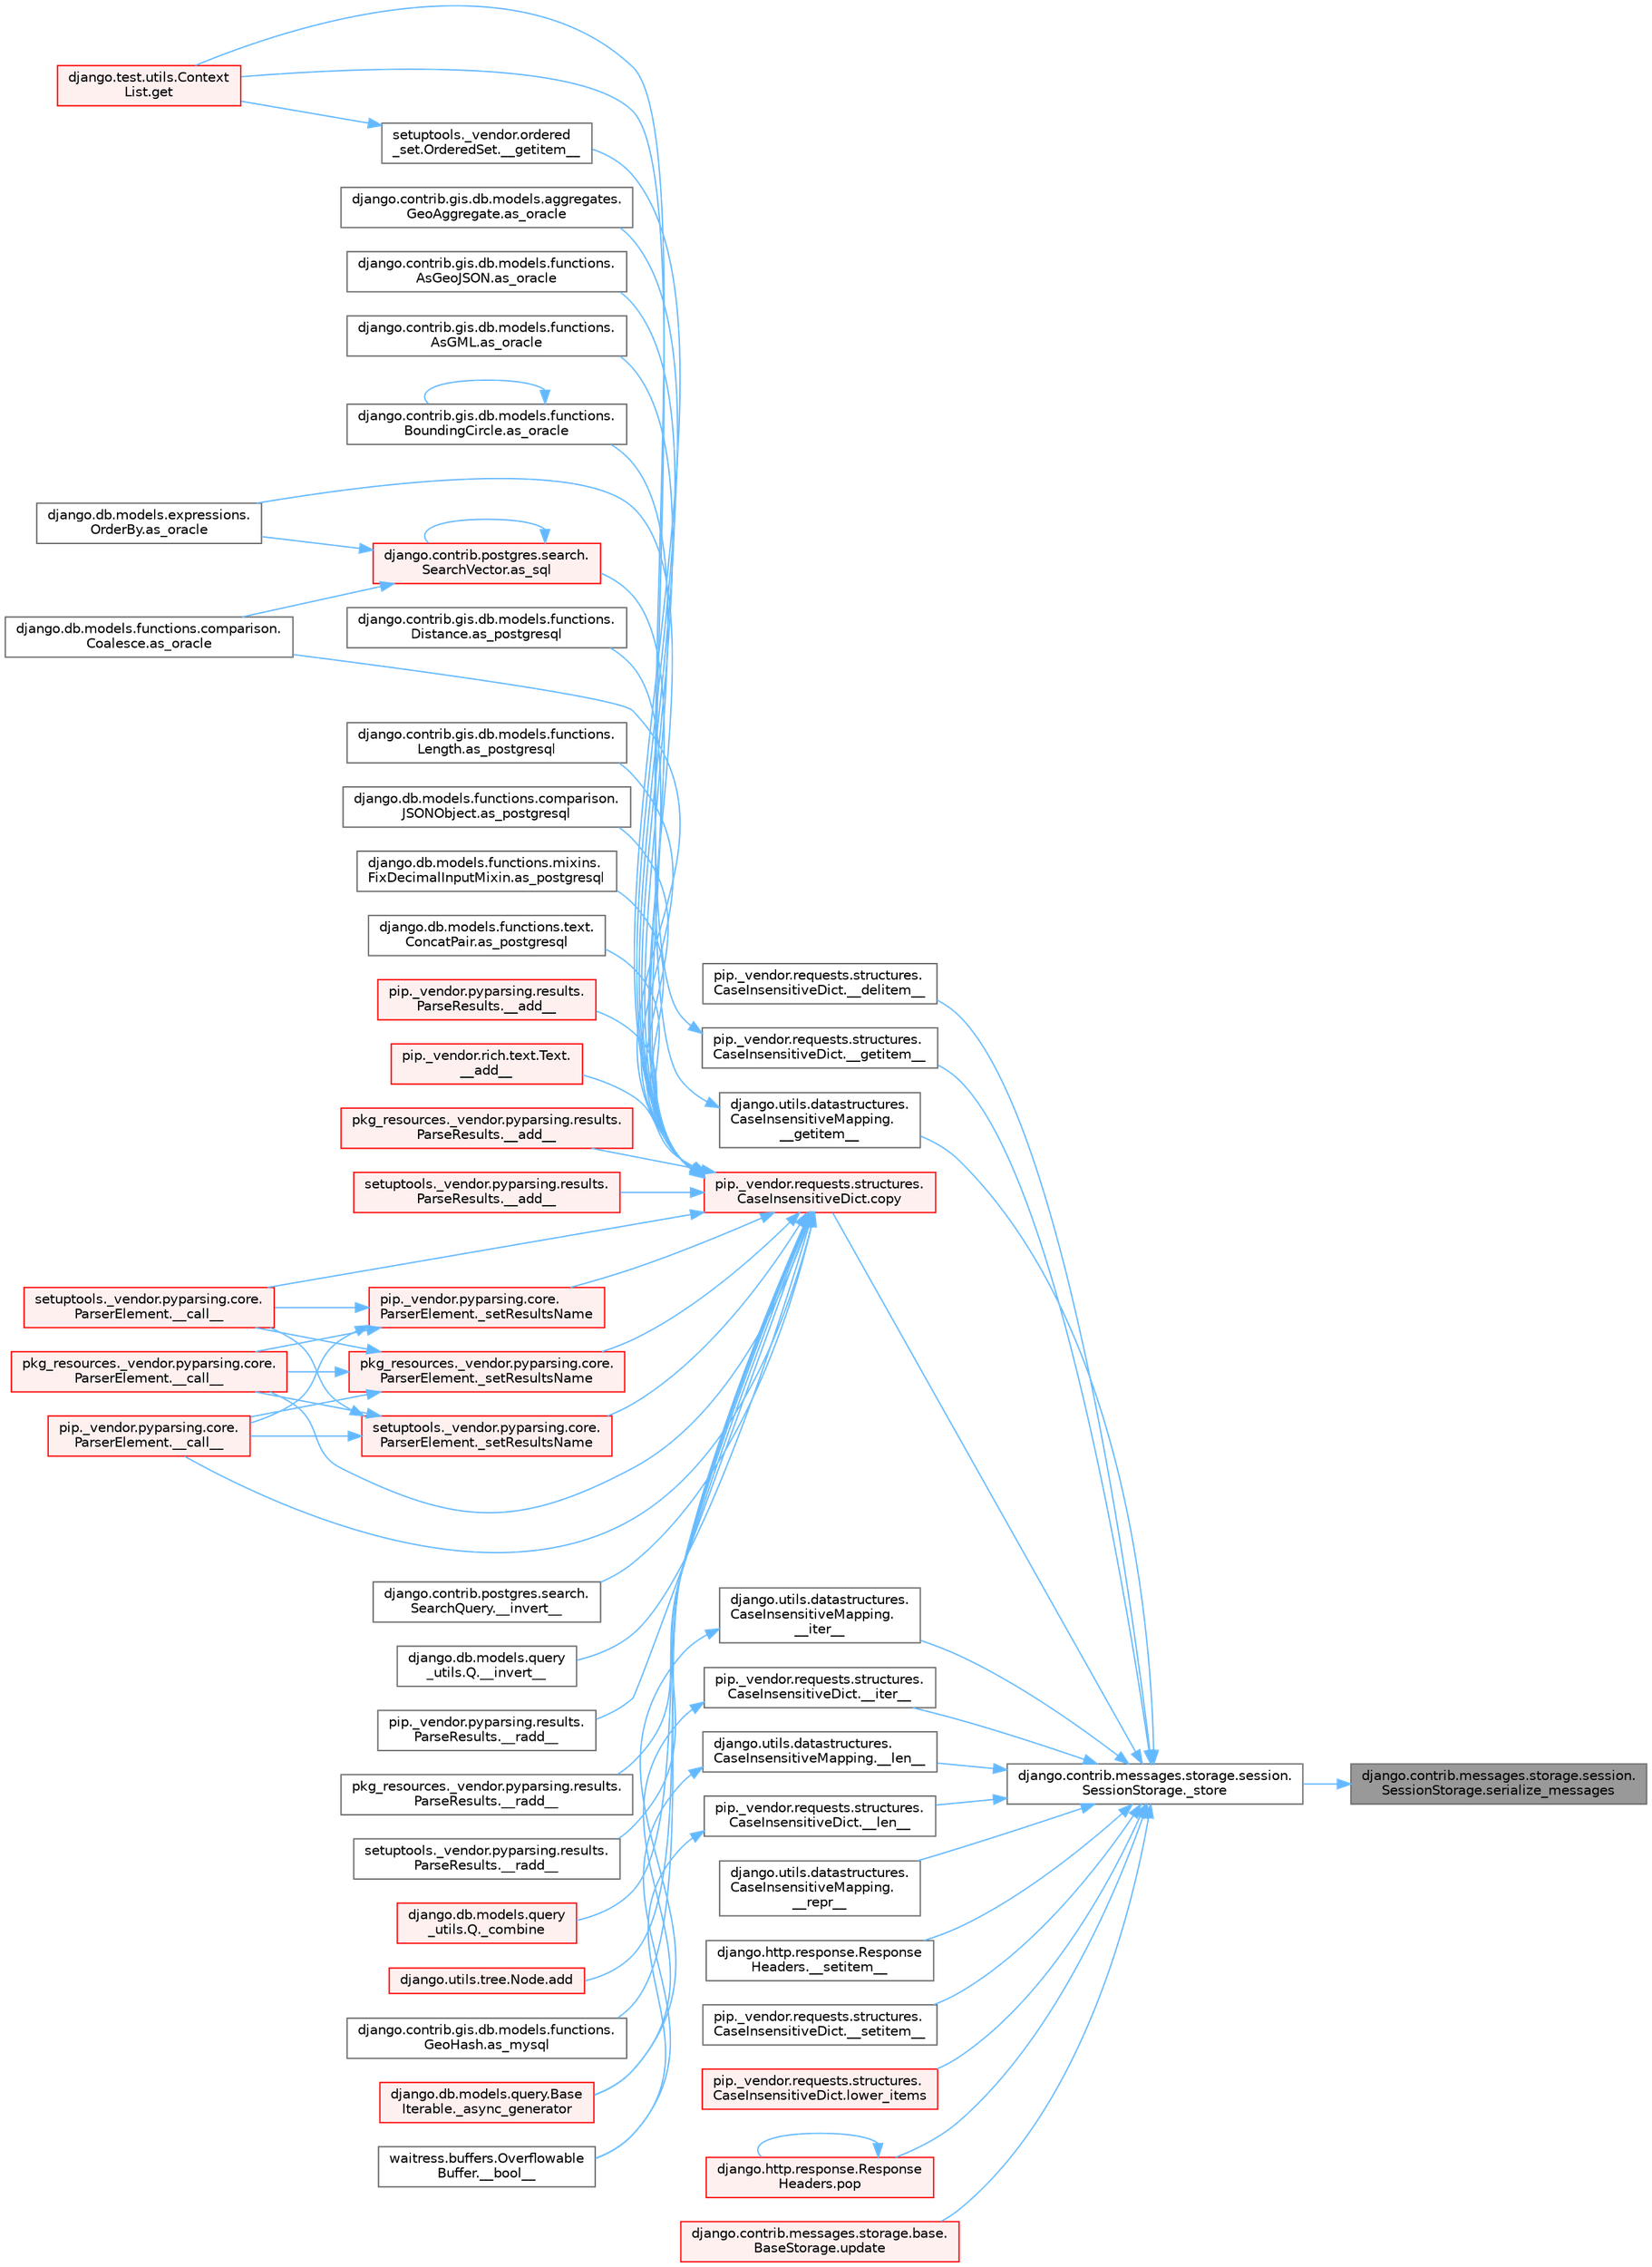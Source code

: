 digraph "django.contrib.messages.storage.session.SessionStorage.serialize_messages"
{
 // LATEX_PDF_SIZE
  bgcolor="transparent";
  edge [fontname=Helvetica,fontsize=10,labelfontname=Helvetica,labelfontsize=10];
  node [fontname=Helvetica,fontsize=10,shape=box,height=0.2,width=0.4];
  rankdir="RL";
  Node1 [id="Node000001",label="django.contrib.messages.storage.session.\lSessionStorage.serialize_messages",height=0.2,width=0.4,color="gray40", fillcolor="grey60", style="filled", fontcolor="black",tooltip=" "];
  Node1 -> Node2 [id="edge1_Node000001_Node000002",dir="back",color="steelblue1",style="solid",tooltip=" "];
  Node2 [id="Node000002",label="django.contrib.messages.storage.session.\lSessionStorage._store",height=0.2,width=0.4,color="grey40", fillcolor="white", style="filled",URL="$classdjango_1_1contrib_1_1messages_1_1storage_1_1session_1_1_session_storage.html#a371ed03facbc7ae28602ede4c99950d0",tooltip=" "];
  Node2 -> Node3 [id="edge2_Node000002_Node000003",dir="back",color="steelblue1",style="solid",tooltip=" "];
  Node3 [id="Node000003",label="pip._vendor.requests.structures.\lCaseInsensitiveDict.__delitem__",height=0.2,width=0.4,color="grey40", fillcolor="white", style="filled",URL="$classpip_1_1__vendor_1_1requests_1_1structures_1_1_case_insensitive_dict.html#acdf679708a5532460a6189bd69fbd117",tooltip=" "];
  Node2 -> Node4 [id="edge3_Node000002_Node000004",dir="back",color="steelblue1",style="solid",tooltip=" "];
  Node4 [id="Node000004",label="django.utils.datastructures.\lCaseInsensitiveMapping.\l__getitem__",height=0.2,width=0.4,color="grey40", fillcolor="white", style="filled",URL="$classdjango_1_1utils_1_1datastructures_1_1_case_insensitive_mapping.html#afbf362abe55f076c84dd47d7edb08f0c",tooltip=" "];
  Node4 -> Node5 [id="edge4_Node000004_Node000005",dir="back",color="steelblue1",style="solid",tooltip=" "];
  Node5 [id="Node000005",label="django.test.utils.Context\lList.get",height=0.2,width=0.4,color="red", fillcolor="#FFF0F0", style="filled",URL="$classdjango_1_1test_1_1utils_1_1_context_list.html#a1797663a8ac92f44dcb9ad281a896842",tooltip=" "];
  Node2 -> Node3166 [id="edge5_Node000002_Node003166",dir="back",color="steelblue1",style="solid",tooltip=" "];
  Node3166 [id="Node003166",label="pip._vendor.requests.structures.\lCaseInsensitiveDict.__getitem__",height=0.2,width=0.4,color="grey40", fillcolor="white", style="filled",URL="$classpip_1_1__vendor_1_1requests_1_1structures_1_1_case_insensitive_dict.html#aec826b01ca5c3adf1b21d1bd9cc42478",tooltip=" "];
  Node3166 -> Node5 [id="edge6_Node003166_Node000005",dir="back",color="steelblue1",style="solid",tooltip=" "];
  Node2 -> Node3167 [id="edge7_Node000002_Node003167",dir="back",color="steelblue1",style="solid",tooltip=" "];
  Node3167 [id="Node003167",label="django.utils.datastructures.\lCaseInsensitiveMapping.\l__iter__",height=0.2,width=0.4,color="grey40", fillcolor="white", style="filled",URL="$classdjango_1_1utils_1_1datastructures_1_1_case_insensitive_mapping.html#ae3d4efb6f023f67a25d68024aaaba2b5",tooltip=" "];
  Node3167 -> Node57 [id="edge8_Node003167_Node000057",dir="back",color="steelblue1",style="solid",tooltip=" "];
  Node57 [id="Node000057",label="django.db.models.query.Base\lIterable._async_generator",height=0.2,width=0.4,color="red", fillcolor="#FFF0F0", style="filled",URL="$classdjango_1_1db_1_1models_1_1query_1_1_base_iterable.html#a3ecc2267976bc6628d1fe84d78355144",tooltip=" "];
  Node2 -> Node3168 [id="edge9_Node000002_Node003168",dir="back",color="steelblue1",style="solid",tooltip=" "];
  Node3168 [id="Node003168",label="pip._vendor.requests.structures.\lCaseInsensitiveDict.__iter__",height=0.2,width=0.4,color="grey40", fillcolor="white", style="filled",URL="$classpip_1_1__vendor_1_1requests_1_1structures_1_1_case_insensitive_dict.html#aeb19d423c889e251495dd0a636ca97fe",tooltip=" "];
  Node3168 -> Node57 [id="edge10_Node003168_Node000057",dir="back",color="steelblue1",style="solid",tooltip=" "];
  Node2 -> Node3169 [id="edge11_Node000002_Node003169",dir="back",color="steelblue1",style="solid",tooltip=" "];
  Node3169 [id="Node003169",label="django.utils.datastructures.\lCaseInsensitiveMapping.__len__",height=0.2,width=0.4,color="grey40", fillcolor="white", style="filled",URL="$classdjango_1_1utils_1_1datastructures_1_1_case_insensitive_mapping.html#afb6f3c1fe3a4a40af3c660eec924e2e0",tooltip=" "];
  Node3169 -> Node106 [id="edge12_Node003169_Node000106",dir="back",color="steelblue1",style="solid",tooltip=" "];
  Node106 [id="Node000106",label="waitress.buffers.Overflowable\lBuffer.__bool__",height=0.2,width=0.4,color="grey40", fillcolor="white", style="filled",URL="$classwaitress_1_1buffers_1_1_overflowable_buffer.html#afb6d9eccdeea0e50b91f9281878e017a",tooltip=" "];
  Node2 -> Node3170 [id="edge13_Node000002_Node003170",dir="back",color="steelblue1",style="solid",tooltip=" "];
  Node3170 [id="Node003170",label="pip._vendor.requests.structures.\lCaseInsensitiveDict.__len__",height=0.2,width=0.4,color="grey40", fillcolor="white", style="filled",URL="$classpip_1_1__vendor_1_1requests_1_1structures_1_1_case_insensitive_dict.html#a372008a9a9918959698a3b1adc14ba33",tooltip=" "];
  Node3170 -> Node106 [id="edge14_Node003170_Node000106",dir="back",color="steelblue1",style="solid",tooltip=" "];
  Node2 -> Node3171 [id="edge15_Node000002_Node003171",dir="back",color="steelblue1",style="solid",tooltip=" "];
  Node3171 [id="Node003171",label="django.utils.datastructures.\lCaseInsensitiveMapping.\l__repr__",height=0.2,width=0.4,color="grey40", fillcolor="white", style="filled",URL="$classdjango_1_1utils_1_1datastructures_1_1_case_insensitive_mapping.html#ac83e4314ad63698d56045855326fb1d6",tooltip=" "];
  Node2 -> Node3172 [id="edge16_Node000002_Node003172",dir="back",color="steelblue1",style="solid",tooltip=" "];
  Node3172 [id="Node003172",label="django.http.response.Response\lHeaders.__setitem__",height=0.2,width=0.4,color="grey40", fillcolor="white", style="filled",URL="$classdjango_1_1http_1_1response_1_1_response_headers.html#a940e9dc321917d0c40177ebd4e7871b7",tooltip=" "];
  Node2 -> Node3173 [id="edge17_Node000002_Node003173",dir="back",color="steelblue1",style="solid",tooltip=" "];
  Node3173 [id="Node003173",label="pip._vendor.requests.structures.\lCaseInsensitiveDict.__setitem__",height=0.2,width=0.4,color="grey40", fillcolor="white", style="filled",URL="$classpip_1_1__vendor_1_1requests_1_1structures_1_1_case_insensitive_dict.html#a422179baadab5debf8bed8c4bcce045c",tooltip=" "];
  Node2 -> Node3174 [id="edge18_Node000002_Node003174",dir="back",color="steelblue1",style="solid",tooltip=" "];
  Node3174 [id="Node003174",label="pip._vendor.requests.structures.\lCaseInsensitiveDict.copy",height=0.2,width=0.4,color="red", fillcolor="#FFF0F0", style="filled",URL="$classpip_1_1__vendor_1_1requests_1_1structures_1_1_case_insensitive_dict.html#a2d80c1a56c57eb40550b30eb7d76c571",tooltip=" "];
  Node3174 -> Node233 [id="edge19_Node003174_Node000233",dir="back",color="steelblue1",style="solid",tooltip=" "];
  Node233 [id="Node000233",label="pip._vendor.pyparsing.results.\lParseResults.__add__",height=0.2,width=0.4,color="red", fillcolor="#FFF0F0", style="filled",URL="$classpip_1_1__vendor_1_1pyparsing_1_1results_1_1_parse_results.html#a3d042ec44a5277aec415d0527b3aa0f2",tooltip=" "];
  Node3174 -> Node235 [id="edge20_Node003174_Node000235",dir="back",color="steelblue1",style="solid",tooltip=" "];
  Node235 [id="Node000235",label="pip._vendor.rich.text.Text.\l__add__",height=0.2,width=0.4,color="red", fillcolor="#FFF0F0", style="filled",URL="$classpip_1_1__vendor_1_1rich_1_1text_1_1_text.html#a53ddbcca645bcd523cc7875ede6a2691",tooltip=" "];
  Node3174 -> Node236 [id="edge21_Node003174_Node000236",dir="back",color="steelblue1",style="solid",tooltip=" "];
  Node236 [id="Node000236",label="pkg_resources._vendor.pyparsing.results.\lParseResults.__add__",height=0.2,width=0.4,color="red", fillcolor="#FFF0F0", style="filled",URL="$classpkg__resources_1_1__vendor_1_1pyparsing_1_1results_1_1_parse_results.html#aac08c0df1060499bad944971ca3442b9",tooltip=" "];
  Node3174 -> Node237 [id="edge22_Node003174_Node000237",dir="back",color="steelblue1",style="solid",tooltip=" "];
  Node237 [id="Node000237",label="setuptools._vendor.pyparsing.results.\lParseResults.__add__",height=0.2,width=0.4,color="red", fillcolor="#FFF0F0", style="filled",URL="$classsetuptools_1_1__vendor_1_1pyparsing_1_1results_1_1_parse_results.html#afddc4e6ba70870fb80a50fb1f12f43e3",tooltip=" "];
  Node3174 -> Node238 [id="edge23_Node003174_Node000238",dir="back",color="steelblue1",style="solid",tooltip=" "];
  Node238 [id="Node000238",label="pip._vendor.pyparsing.core.\lParserElement.__call__",height=0.2,width=0.4,color="red", fillcolor="#FFF0F0", style="filled",URL="$classpip_1_1__vendor_1_1pyparsing_1_1core_1_1_parser_element.html#a2f5f22bc974026e007e59ad948002d7d",tooltip=" "];
  Node3174 -> Node241 [id="edge24_Node003174_Node000241",dir="back",color="steelblue1",style="solid",tooltip=" "];
  Node241 [id="Node000241",label="pkg_resources._vendor.pyparsing.core.\lParserElement.__call__",height=0.2,width=0.4,color="red", fillcolor="#FFF0F0", style="filled",URL="$classpkg__resources_1_1__vendor_1_1pyparsing_1_1core_1_1_parser_element.html#afcbb17119d97bfa6d626db404fc46c5d",tooltip=" "];
  Node3174 -> Node242 [id="edge25_Node003174_Node000242",dir="back",color="steelblue1",style="solid",tooltip=" "];
  Node242 [id="Node000242",label="setuptools._vendor.pyparsing.core.\lParserElement.__call__",height=0.2,width=0.4,color="red", fillcolor="#FFF0F0", style="filled",URL="$classsetuptools_1_1__vendor_1_1pyparsing_1_1core_1_1_parser_element.html#a28d20326a3f54e2777adc97073328291",tooltip=" "];
  Node3174 -> Node243 [id="edge26_Node003174_Node000243",dir="back",color="steelblue1",style="solid",tooltip=" "];
  Node243 [id="Node000243",label="setuptools._vendor.ordered\l_set.OrderedSet.__getitem__",height=0.2,width=0.4,color="grey40", fillcolor="white", style="filled",URL="$classsetuptools_1_1__vendor_1_1ordered__set_1_1_ordered_set.html#aaa8657c0e85788ac2555cc46176b060c",tooltip=" "];
  Node243 -> Node5 [id="edge27_Node000243_Node000005",dir="back",color="steelblue1",style="solid",tooltip=" "];
  Node3174 -> Node244 [id="edge28_Node003174_Node000244",dir="back",color="steelblue1",style="solid",tooltip=" "];
  Node244 [id="Node000244",label="django.contrib.postgres.search.\lSearchQuery.__invert__",height=0.2,width=0.4,color="grey40", fillcolor="white", style="filled",URL="$classdjango_1_1contrib_1_1postgres_1_1search_1_1_search_query.html#ac6a7b74e22559ee2d0e348855bb3d42f",tooltip=" "];
  Node3174 -> Node245 [id="edge29_Node003174_Node000245",dir="back",color="steelblue1",style="solid",tooltip=" "];
  Node245 [id="Node000245",label="django.db.models.query\l_utils.Q.__invert__",height=0.2,width=0.4,color="grey40", fillcolor="white", style="filled",URL="$classdjango_1_1db_1_1models_1_1query__utils_1_1_q.html#aaeda3970880cceb191cb640593f80bdf",tooltip=" "];
  Node3174 -> Node246 [id="edge30_Node003174_Node000246",dir="back",color="steelblue1",style="solid",tooltip=" "];
  Node246 [id="Node000246",label="pip._vendor.pyparsing.results.\lParseResults.__radd__",height=0.2,width=0.4,color="grey40", fillcolor="white", style="filled",URL="$classpip_1_1__vendor_1_1pyparsing_1_1results_1_1_parse_results.html#afe7d2f27df6497e29cb2cfcd08d8dd40",tooltip=" "];
  Node3174 -> Node247 [id="edge31_Node003174_Node000247",dir="back",color="steelblue1",style="solid",tooltip=" "];
  Node247 [id="Node000247",label="pkg_resources._vendor.pyparsing.results.\lParseResults.__radd__",height=0.2,width=0.4,color="grey40", fillcolor="white", style="filled",URL="$classpkg__resources_1_1__vendor_1_1pyparsing_1_1results_1_1_parse_results.html#a7a988886fbf5c1a9187986384e4df86a",tooltip=" "];
  Node3174 -> Node248 [id="edge32_Node003174_Node000248",dir="back",color="steelblue1",style="solid",tooltip=" "];
  Node248 [id="Node000248",label="setuptools._vendor.pyparsing.results.\lParseResults.__radd__",height=0.2,width=0.4,color="grey40", fillcolor="white", style="filled",URL="$classsetuptools_1_1__vendor_1_1pyparsing_1_1results_1_1_parse_results.html#ae4ccddd5f7c4b56e755d4742bc029335",tooltip=" "];
  Node3174 -> Node249 [id="edge33_Node003174_Node000249",dir="back",color="steelblue1",style="solid",tooltip=" "];
  Node249 [id="Node000249",label="django.db.models.query\l_utils.Q._combine",height=0.2,width=0.4,color="red", fillcolor="#FFF0F0", style="filled",URL="$classdjango_1_1db_1_1models_1_1query__utils_1_1_q.html#ade621b98231b73615e1aa3a726560c55",tooltip=" "];
  Node3174 -> Node262 [id="edge34_Node003174_Node000262",dir="back",color="steelblue1",style="solid",tooltip=" "];
  Node262 [id="Node000262",label="pip._vendor.pyparsing.core.\lParserElement._setResultsName",height=0.2,width=0.4,color="red", fillcolor="#FFF0F0", style="filled",URL="$classpip_1_1__vendor_1_1pyparsing_1_1core_1_1_parser_element.html#a4682554ec6560cf3d1060cba60212b54",tooltip=" "];
  Node262 -> Node238 [id="edge35_Node000262_Node000238",dir="back",color="steelblue1",style="solid",tooltip=" "];
  Node262 -> Node241 [id="edge36_Node000262_Node000241",dir="back",color="steelblue1",style="solid",tooltip=" "];
  Node262 -> Node242 [id="edge37_Node000262_Node000242",dir="back",color="steelblue1",style="solid",tooltip=" "];
  Node3174 -> Node266 [id="edge38_Node003174_Node000266",dir="back",color="steelblue1",style="solid",tooltip=" "];
  Node266 [id="Node000266",label="pkg_resources._vendor.pyparsing.core.\lParserElement._setResultsName",height=0.2,width=0.4,color="red", fillcolor="#FFF0F0", style="filled",URL="$classpkg__resources_1_1__vendor_1_1pyparsing_1_1core_1_1_parser_element.html#a84c9abb71474719f0beed3a171d4d031",tooltip=" "];
  Node266 -> Node238 [id="edge39_Node000266_Node000238",dir="back",color="steelblue1",style="solid",tooltip=" "];
  Node266 -> Node241 [id="edge40_Node000266_Node000241",dir="back",color="steelblue1",style="solid",tooltip=" "];
  Node266 -> Node242 [id="edge41_Node000266_Node000242",dir="back",color="steelblue1",style="solid",tooltip=" "];
  Node3174 -> Node267 [id="edge42_Node003174_Node000267",dir="back",color="steelblue1",style="solid",tooltip=" "];
  Node267 [id="Node000267",label="setuptools._vendor.pyparsing.core.\lParserElement._setResultsName",height=0.2,width=0.4,color="red", fillcolor="#FFF0F0", style="filled",URL="$classsetuptools_1_1__vendor_1_1pyparsing_1_1core_1_1_parser_element.html#ad1c3dd5ac98b4103f6c2a679005e141b",tooltip=" "];
  Node267 -> Node238 [id="edge43_Node000267_Node000238",dir="back",color="steelblue1",style="solid",tooltip=" "];
  Node267 -> Node241 [id="edge44_Node000267_Node000241",dir="back",color="steelblue1",style="solid",tooltip=" "];
  Node267 -> Node242 [id="edge45_Node000267_Node000242",dir="back",color="steelblue1",style="solid",tooltip=" "];
  Node3174 -> Node268 [id="edge46_Node003174_Node000268",dir="back",color="steelblue1",style="solid",tooltip=" "];
  Node268 [id="Node000268",label="django.utils.tree.Node.add",height=0.2,width=0.4,color="red", fillcolor="#FFF0F0", style="filled",URL="$classdjango_1_1utils_1_1tree_1_1_node.html#a2c883d105b5c9cfd32bff72c7469f18c",tooltip=" "];
  Node3174 -> Node659 [id="edge47_Node003174_Node000659",dir="back",color="steelblue1",style="solid",tooltip=" "];
  Node659 [id="Node000659",label="django.contrib.gis.db.models.functions.\lGeoHash.as_mysql",height=0.2,width=0.4,color="grey40", fillcolor="white", style="filled",URL="$classdjango_1_1contrib_1_1gis_1_1db_1_1models_1_1functions_1_1_geo_hash.html#a68a859b5c99e8450f6a4df79ef08fd89",tooltip=" "];
  Node3174 -> Node660 [id="edge48_Node003174_Node000660",dir="back",color="steelblue1",style="solid",tooltip=" "];
  Node660 [id="Node000660",label="django.contrib.gis.db.models.aggregates.\lGeoAggregate.as_oracle",height=0.2,width=0.4,color="grey40", fillcolor="white", style="filled",URL="$classdjango_1_1contrib_1_1gis_1_1db_1_1models_1_1aggregates_1_1_geo_aggregate.html#a537ce307d50a80a372c22e07a9f25fa6",tooltip=" "];
  Node3174 -> Node661 [id="edge49_Node003174_Node000661",dir="back",color="steelblue1",style="solid",tooltip=" "];
  Node661 [id="Node000661",label="django.contrib.gis.db.models.functions.\lAsGeoJSON.as_oracle",height=0.2,width=0.4,color="grey40", fillcolor="white", style="filled",URL="$classdjango_1_1contrib_1_1gis_1_1db_1_1models_1_1functions_1_1_as_geo_j_s_o_n.html#ae6e5acc7a92749f69dc7b18a973ffaae",tooltip=" "];
  Node3174 -> Node662 [id="edge50_Node003174_Node000662",dir="back",color="steelblue1",style="solid",tooltip=" "];
  Node662 [id="Node000662",label="django.contrib.gis.db.models.functions.\lAsGML.as_oracle",height=0.2,width=0.4,color="grey40", fillcolor="white", style="filled",URL="$classdjango_1_1contrib_1_1gis_1_1db_1_1models_1_1functions_1_1_as_g_m_l.html#a0a70238d2ad8f058ef86dbfc6e8f3566",tooltip=" "];
  Node3174 -> Node663 [id="edge51_Node003174_Node000663",dir="back",color="steelblue1",style="solid",tooltip=" "];
  Node663 [id="Node000663",label="django.contrib.gis.db.models.functions.\lBoundingCircle.as_oracle",height=0.2,width=0.4,color="grey40", fillcolor="white", style="filled",URL="$classdjango_1_1contrib_1_1gis_1_1db_1_1models_1_1functions_1_1_bounding_circle.html#a63203e27009441455a424b3a41593cd6",tooltip=" "];
  Node663 -> Node663 [id="edge52_Node000663_Node000663",dir="back",color="steelblue1",style="solid",tooltip=" "];
  Node3174 -> Node594 [id="edge53_Node003174_Node000594",dir="back",color="steelblue1",style="solid",tooltip=" "];
  Node594 [id="Node000594",label="django.db.models.expressions.\lOrderBy.as_oracle",height=0.2,width=0.4,color="grey40", fillcolor="white", style="filled",URL="$classdjango_1_1db_1_1models_1_1expressions_1_1_order_by.html#af9b6ede9b0df85d6bcf54f983b3a8f6a",tooltip=" "];
  Node3174 -> Node597 [id="edge54_Node003174_Node000597",dir="back",color="steelblue1",style="solid",tooltip=" "];
  Node597 [id="Node000597",label="django.db.models.functions.comparison.\lCoalesce.as_oracle",height=0.2,width=0.4,color="grey40", fillcolor="white", style="filled",URL="$classdjango_1_1db_1_1models_1_1functions_1_1comparison_1_1_coalesce.html#a1bbeea180ef3ef4d8ba5d51d33d6ef85",tooltip=" "];
  Node3174 -> Node664 [id="edge55_Node003174_Node000664",dir="back",color="steelblue1",style="solid",tooltip=" "];
  Node664 [id="Node000664",label="django.contrib.gis.db.models.functions.\lDistance.as_postgresql",height=0.2,width=0.4,color="grey40", fillcolor="white", style="filled",URL="$classdjango_1_1contrib_1_1gis_1_1db_1_1models_1_1functions_1_1_distance.html#aa3844ad184f636fc69dec6e4ec51bce5",tooltip=" "];
  Node3174 -> Node665 [id="edge56_Node003174_Node000665",dir="back",color="steelblue1",style="solid",tooltip=" "];
  Node665 [id="Node000665",label="django.contrib.gis.db.models.functions.\lLength.as_postgresql",height=0.2,width=0.4,color="grey40", fillcolor="white", style="filled",URL="$classdjango_1_1contrib_1_1gis_1_1db_1_1models_1_1functions_1_1_length.html#a32b7fc6b989a562d19b2ef3ea8a4d5aa",tooltip=" "];
  Node3174 -> Node666 [id="edge57_Node003174_Node000666",dir="back",color="steelblue1",style="solid",tooltip=" "];
  Node666 [id="Node000666",label="django.db.models.functions.comparison.\lJSONObject.as_postgresql",height=0.2,width=0.4,color="grey40", fillcolor="white", style="filled",URL="$classdjango_1_1db_1_1models_1_1functions_1_1comparison_1_1_j_s_o_n_object.html#a43063faf2ecdd6c9dd3b5cae48336fac",tooltip=" "];
  Node3174 -> Node667 [id="edge58_Node003174_Node000667",dir="back",color="steelblue1",style="solid",tooltip=" "];
  Node667 [id="Node000667",label="django.db.models.functions.mixins.\lFixDecimalInputMixin.as_postgresql",height=0.2,width=0.4,color="grey40", fillcolor="white", style="filled",URL="$classdjango_1_1db_1_1models_1_1functions_1_1mixins_1_1_fix_decimal_input_mixin.html#a064b38a679e55776f87518bc24a2f4a0",tooltip=" "];
  Node3174 -> Node668 [id="edge59_Node003174_Node000668",dir="back",color="steelblue1",style="solid",tooltip=" "];
  Node668 [id="Node000668",label="django.db.models.functions.text.\lConcatPair.as_postgresql",height=0.2,width=0.4,color="grey40", fillcolor="white", style="filled",URL="$classdjango_1_1db_1_1models_1_1functions_1_1text_1_1_concat_pair.html#a8880d9c18439ef9091fa52b5121689db",tooltip=" "];
  Node3174 -> Node669 [id="edge60_Node003174_Node000669",dir="back",color="steelblue1",style="solid",tooltip=" "];
  Node669 [id="Node000669",label="django.contrib.postgres.search.\lSearchVector.as_sql",height=0.2,width=0.4,color="red", fillcolor="#FFF0F0", style="filled",URL="$classdjango_1_1contrib_1_1postgres_1_1search_1_1_search_vector.html#a05812851011102db0b0966e4853bb77a",tooltip=" "];
  Node669 -> Node594 [id="edge61_Node000669_Node000594",dir="back",color="steelblue1",style="solid",tooltip=" "];
  Node669 -> Node597 [id="edge62_Node000669_Node000597",dir="back",color="steelblue1",style="solid",tooltip=" "];
  Node669 -> Node669 [id="edge63_Node000669_Node000669",dir="back",color="steelblue1",style="solid",tooltip=" "];
  Node2 -> Node3175 [id="edge64_Node000002_Node003175",dir="back",color="steelblue1",style="solid",tooltip=" "];
  Node3175 [id="Node003175",label="pip._vendor.requests.structures.\lCaseInsensitiveDict.lower_items",height=0.2,width=0.4,color="red", fillcolor="#FFF0F0", style="filled",URL="$classpip_1_1__vendor_1_1requests_1_1structures_1_1_case_insensitive_dict.html#ad7ed68245f8f83b7f281569842abd2fe",tooltip=" "];
  Node2 -> Node3177 [id="edge65_Node000002_Node003177",dir="back",color="steelblue1",style="solid",tooltip=" "];
  Node3177 [id="Node003177",label="django.http.response.Response\lHeaders.pop",height=0.2,width=0.4,color="red", fillcolor="#FFF0F0", style="filled",URL="$classdjango_1_1http_1_1response_1_1_response_headers.html#aa2dbc298a7ac61c27b354feb128fec5c",tooltip=" "];
  Node3177 -> Node3177 [id="edge66_Node003177_Node003177",dir="back",color="steelblue1",style="solid",tooltip=" "];
  Node2 -> Node59 [id="edge67_Node000002_Node000059",dir="back",color="steelblue1",style="solid",tooltip=" "];
  Node59 [id="Node000059",label="django.contrib.messages.storage.base.\lBaseStorage.update",height=0.2,width=0.4,color="red", fillcolor="#FFF0F0", style="filled",URL="$classdjango_1_1contrib_1_1messages_1_1storage_1_1base_1_1_base_storage.html#a6e7b6b257bc8af4bd1d58d53235679a2",tooltip=" "];
}
